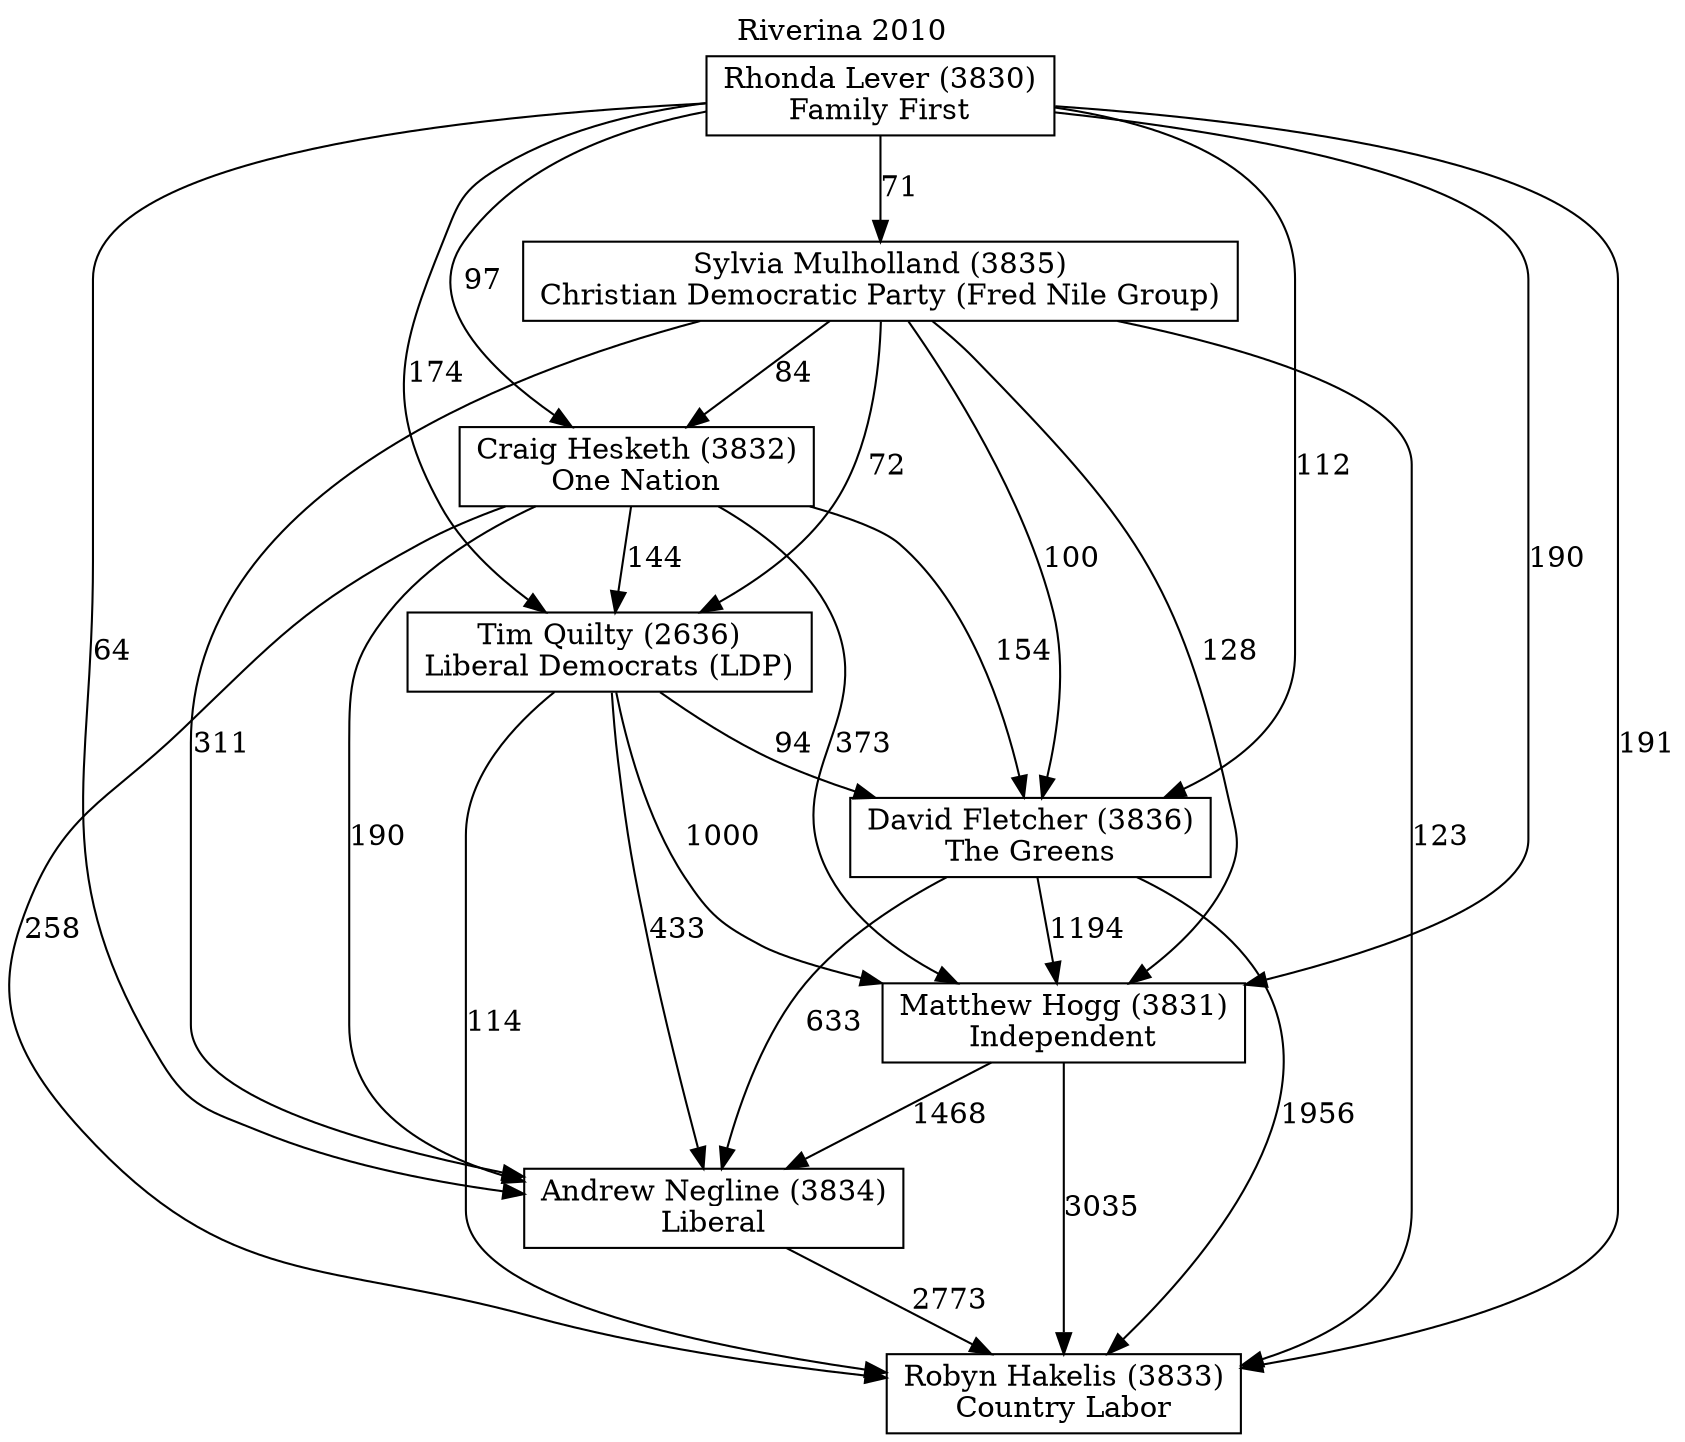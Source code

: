 // House preference flow
digraph "Robyn Hakelis (3833)_Riverina_2010" {
	graph [label="Riverina 2010" labelloc=t mclimit=10]
	node [shape=box]
	"Andrew Negline (3834)" [label="Andrew Negline (3834)
Liberal"]
	"Craig Hesketh (3832)" [label="Craig Hesketh (3832)
One Nation"]
	"David Fletcher (3836)" [label="David Fletcher (3836)
The Greens"]
	"Matthew Hogg (3831)" [label="Matthew Hogg (3831)
Independent"]
	"Rhonda Lever (3830)" [label="Rhonda Lever (3830)
Family First"]
	"Robyn Hakelis (3833)" [label="Robyn Hakelis (3833)
Country Labor"]
	"Sylvia Mulholland (3835)" [label="Sylvia Mulholland (3835)
Christian Democratic Party (Fred Nile Group)"]
	"Tim Quilty (2636)" [label="Tim Quilty (2636)
Liberal Democrats (LDP)"]
	"Andrew Negline (3834)" -> "Robyn Hakelis (3833)" [label=2773]
	"Craig Hesketh (3832)" -> "Andrew Negline (3834)" [label=190]
	"Craig Hesketh (3832)" -> "David Fletcher (3836)" [label=154]
	"Craig Hesketh (3832)" -> "Matthew Hogg (3831)" [label=373]
	"Craig Hesketh (3832)" -> "Robyn Hakelis (3833)" [label=258]
	"Craig Hesketh (3832)" -> "Tim Quilty (2636)" [label=144]
	"David Fletcher (3836)" -> "Andrew Negline (3834)" [label=633]
	"David Fletcher (3836)" -> "Matthew Hogg (3831)" [label=1194]
	"David Fletcher (3836)" -> "Robyn Hakelis (3833)" [label=1956]
	"Matthew Hogg (3831)" -> "Andrew Negline (3834)" [label=1468]
	"Matthew Hogg (3831)" -> "Robyn Hakelis (3833)" [label=3035]
	"Rhonda Lever (3830)" -> "Andrew Negline (3834)" [label=64]
	"Rhonda Lever (3830)" -> "Craig Hesketh (3832)" [label=97]
	"Rhonda Lever (3830)" -> "David Fletcher (3836)" [label=112]
	"Rhonda Lever (3830)" -> "Matthew Hogg (3831)" [label=190]
	"Rhonda Lever (3830)" -> "Robyn Hakelis (3833)" [label=191]
	"Rhonda Lever (3830)" -> "Sylvia Mulholland (3835)" [label=71]
	"Rhonda Lever (3830)" -> "Tim Quilty (2636)" [label=174]
	"Sylvia Mulholland (3835)" -> "Andrew Negline (3834)" [label=311]
	"Sylvia Mulholland (3835)" -> "Craig Hesketh (3832)" [label=84]
	"Sylvia Mulholland (3835)" -> "David Fletcher (3836)" [label=100]
	"Sylvia Mulholland (3835)" -> "Matthew Hogg (3831)" [label=128]
	"Sylvia Mulholland (3835)" -> "Robyn Hakelis (3833)" [label=123]
	"Sylvia Mulholland (3835)" -> "Tim Quilty (2636)" [label=72]
	"Tim Quilty (2636)" -> "Andrew Negline (3834)" [label=433]
	"Tim Quilty (2636)" -> "David Fletcher (3836)" [label=94]
	"Tim Quilty (2636)" -> "Matthew Hogg (3831)" [label=1000]
	"Tim Quilty (2636)" -> "Robyn Hakelis (3833)" [label=114]
}
